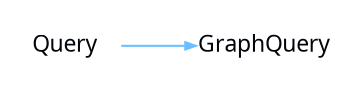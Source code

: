 digraph {
 rankdir = "LR"
 bgcolor = none;
 layout  = dot;
 edge [
   arrowsize = "0.5"
   color     = "#69BFFFFF"
 ]
 qqqnZGn[
   shape    = none
   label    = "Query"
   margin   = "0.01"
   fontname = "Segoe UI"
   fontsize = "11"
   fontcolor= "#010509FF"
 ]
 qCEnZGn[
   shape    = none
   label    = "GraphQuery"
   margin   = "0.01"
   fontname = "Segoe UI"
   fontsize = "11"
   fontcolor= "#010509FF"
 ]
 qqqnZGn->qCEnZGn
}
